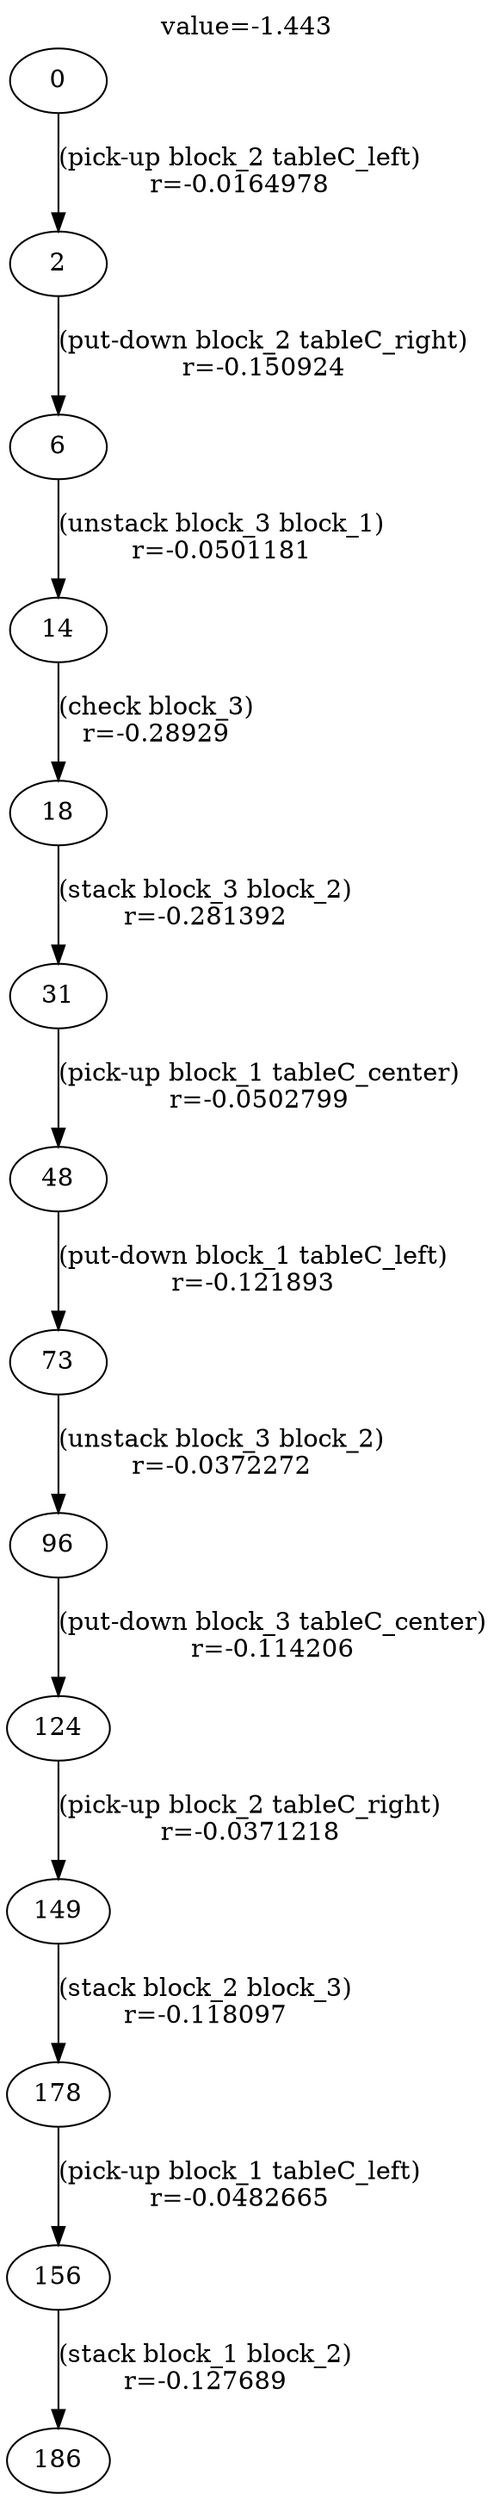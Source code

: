 digraph g{
label="value=-1.443"
labelloc=top
0->2 [ label="(pick-up block_2 tableC_left)
r=-0.0164978" ];
2->6 [ label="(put-down block_2 tableC_right)
r=-0.150924" ];
6->14 [ label="(unstack block_3 block_1)
r=-0.0501181" ];
14->18 [ label="(check block_3)
r=-0.28929" ];
18->31 [ label="(stack block_3 block_2)
r=-0.281392" ];
31->48 [ label="(pick-up block_1 tableC_center)
r=-0.0502799" ];
48->73 [ label="(put-down block_1 tableC_left)
r=-0.121893" ];
73->96 [ label="(unstack block_3 block_2)
r=-0.0372272" ];
96->124 [ label="(put-down block_3 tableC_center)
r=-0.114206" ];
124->149 [ label="(pick-up block_2 tableC_right)
r=-0.0371218" ];
149->178 [ label="(stack block_2 block_3)
r=-0.118097" ];
178->156 [ label="(pick-up block_1 tableC_left)
r=-0.0482665" ];
156->186 [ label="(stack block_1 block_2)
r=-0.127689" ];
}
